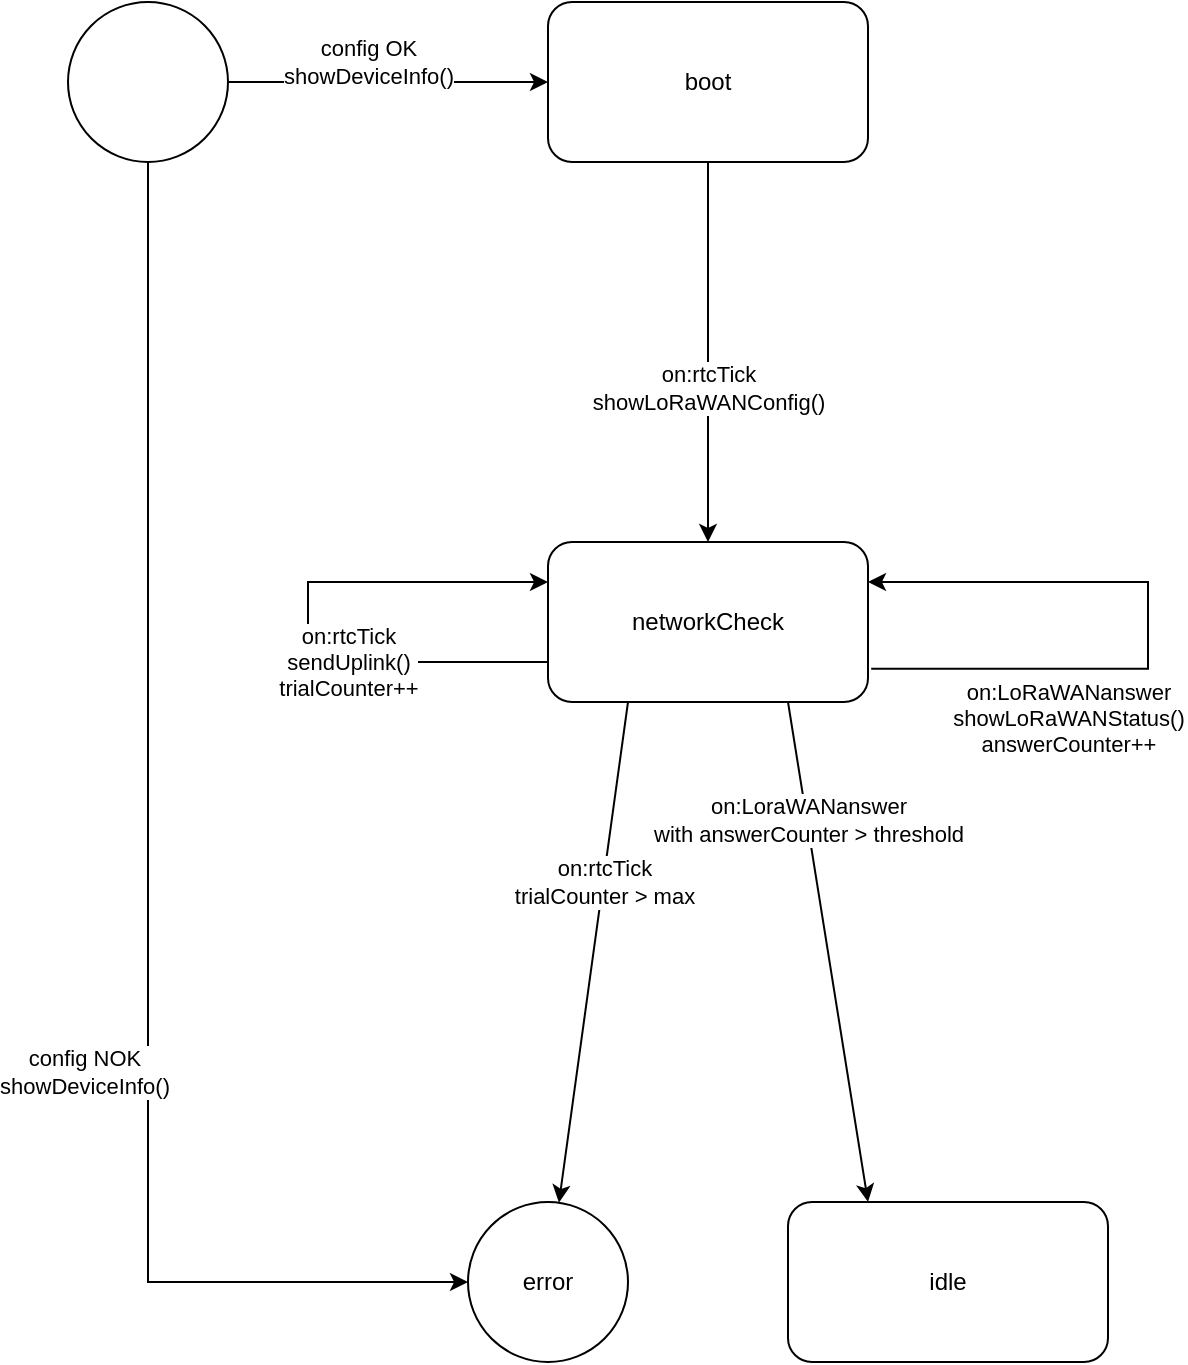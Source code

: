 <mxfile>
    <diagram name="Page-1" id="fZ25Gu6tJJV7xPzqpItU">
        <mxGraphModel dx="2168" dy="1161" grid="1" gridSize="10" guides="1" tooltips="1" connect="1" arrows="1" fold="1" page="1" pageScale="1" pageWidth="1169" pageHeight="827" math="0" shadow="0">
            <root>
                <mxCell id="0"/>
                <mxCell id="1" parent="0"/>
                <mxCell id="HZ2ZFBTA2w2IdbeZNzEM-9" style="edgeStyle=orthogonalEdgeStyle;rounded=0;orthogonalLoop=1;jettySize=auto;html=1;entryX=0.5;entryY=0;entryDx=0;entryDy=0;" parent="1" source="HZ2ZFBTA2w2IdbeZNzEM-1" target="HZ2ZFBTA2w2IdbeZNzEM-3" edge="1">
                    <mxGeometry relative="1" as="geometry"/>
                </mxCell>
                <mxCell id="HZ2ZFBTA2w2IdbeZNzEM-10" value="on:rtcTick&lt;br&gt;showLoRaWANConfig()" style="edgeLabel;html=1;align=center;verticalAlign=middle;resizable=0;points=[];" parent="HZ2ZFBTA2w2IdbeZNzEM-9" vertex="1" connectable="0">
                    <mxGeometry x="0.182" relative="1" as="geometry">
                        <mxPoint as="offset"/>
                    </mxGeometry>
                </mxCell>
                <mxCell id="HZ2ZFBTA2w2IdbeZNzEM-1" value="boot" style="rounded=1;whiteSpace=wrap;html=1;" parent="1" vertex="1">
                    <mxGeometry x="480" y="80" width="160" height="80" as="geometry"/>
                </mxCell>
                <mxCell id="HZ2ZFBTA2w2IdbeZNzEM-7" style="edgeStyle=orthogonalEdgeStyle;rounded=0;orthogonalLoop=1;jettySize=auto;html=1;entryX=0;entryY=0.5;entryDx=0;entryDy=0;" parent="1" source="HZ2ZFBTA2w2IdbeZNzEM-2" target="HZ2ZFBTA2w2IdbeZNzEM-1" edge="1">
                    <mxGeometry relative="1" as="geometry"/>
                </mxCell>
                <mxCell id="HZ2ZFBTA2w2IdbeZNzEM-8" value="config OK&lt;br&gt;showDeviceInfo()" style="edgeLabel;html=1;align=center;verticalAlign=middle;resizable=0;points=[];" parent="HZ2ZFBTA2w2IdbeZNzEM-7" vertex="1" connectable="0">
                    <mxGeometry x="0.287" y="1" relative="1" as="geometry">
                        <mxPoint x="-33" y="-9" as="offset"/>
                    </mxGeometry>
                </mxCell>
                <mxCell id="HZ2ZFBTA2w2IdbeZNzEM-2" value="" style="ellipse;whiteSpace=wrap;html=1;aspect=fixed;" parent="1" vertex="1">
                    <mxGeometry x="240" y="80" width="80" height="80" as="geometry"/>
                </mxCell>
                <mxCell id="HZ2ZFBTA2w2IdbeZNzEM-11" style="edgeStyle=orthogonalEdgeStyle;rounded=0;orthogonalLoop=1;jettySize=auto;html=1;entryX=1;entryY=0.25;entryDx=0;entryDy=0;exitX=1.01;exitY=0.792;exitDx=0;exitDy=0;exitPerimeter=0;" parent="1" source="HZ2ZFBTA2w2IdbeZNzEM-3" target="HZ2ZFBTA2w2IdbeZNzEM-3" edge="1">
                    <mxGeometry relative="1" as="geometry">
                        <mxPoint x="560" y="550" as="targetPoint"/>
                        <Array as="points">
                            <mxPoint x="780" y="413"/>
                            <mxPoint x="780" y="370"/>
                        </Array>
                    </mxGeometry>
                </mxCell>
                <mxCell id="HZ2ZFBTA2w2IdbeZNzEM-12" value="on:LoRaWANanswer&lt;br&gt;showLoRaWANStatus()&lt;br&gt;answerCounter++" style="edgeLabel;html=1;align=center;verticalAlign=middle;resizable=0;points=[];" parent="HZ2ZFBTA2w2IdbeZNzEM-11" vertex="1" connectable="0">
                    <mxGeometry x="-0.754" y="1" relative="1" as="geometry">
                        <mxPoint x="59" y="25" as="offset"/>
                    </mxGeometry>
                </mxCell>
                <mxCell id="HZ2ZFBTA2w2IdbeZNzEM-16" value="" style="edgeStyle=orthogonalEdgeStyle;rounded=0;orthogonalLoop=1;jettySize=auto;html=1;exitX=0;exitY=0.75;exitDx=0;exitDy=0;entryX=0;entryY=0.25;entryDx=0;entryDy=0;" parent="1" source="HZ2ZFBTA2w2IdbeZNzEM-3" target="HZ2ZFBTA2w2IdbeZNzEM-3" edge="1">
                    <mxGeometry relative="1" as="geometry">
                        <Array as="points">
                            <mxPoint x="360" y="410"/>
                            <mxPoint x="360" y="370"/>
                        </Array>
                    </mxGeometry>
                </mxCell>
                <mxCell id="HZ2ZFBTA2w2IdbeZNzEM-17" value="on:rtcTick&lt;br&gt;sendUplink()&lt;br&gt;trialCounter++" style="edgeLabel;html=1;align=center;verticalAlign=middle;resizable=0;points=[];" parent="HZ2ZFBTA2w2IdbeZNzEM-16" vertex="1" connectable="0">
                    <mxGeometry x="-0.283" relative="1" as="geometry">
                        <mxPoint as="offset"/>
                    </mxGeometry>
                </mxCell>
                <mxCell id="HZ2ZFBTA2w2IdbeZNzEM-20" style="rounded=0;orthogonalLoop=1;jettySize=auto;html=1;exitX=0.75;exitY=1;exitDx=0;exitDy=0;entryX=0.25;entryY=0;entryDx=0;entryDy=0;" parent="1" source="HZ2ZFBTA2w2IdbeZNzEM-3" target="HZ2ZFBTA2w2IdbeZNzEM-5" edge="1">
                    <mxGeometry relative="1" as="geometry"/>
                </mxCell>
                <mxCell id="HZ2ZFBTA2w2IdbeZNzEM-21" value="on:LoraWANanswer &lt;br&gt;with answerCounter &amp;gt; threshold" style="edgeLabel;html=1;align=center;verticalAlign=middle;resizable=0;points=[];" parent="HZ2ZFBTA2w2IdbeZNzEM-20" vertex="1" connectable="0">
                    <mxGeometry x="-0.53" relative="1" as="geometry">
                        <mxPoint as="offset"/>
                    </mxGeometry>
                </mxCell>
                <mxCell id="HZ2ZFBTA2w2IdbeZNzEM-3" value="networkCheck" style="rounded=1;whiteSpace=wrap;html=1;" parent="1" vertex="1">
                    <mxGeometry x="480" y="350" width="160" height="80" as="geometry"/>
                </mxCell>
                <mxCell id="HZ2ZFBTA2w2IdbeZNzEM-5" value="idle" style="rounded=1;whiteSpace=wrap;html=1;" parent="1" vertex="1">
                    <mxGeometry x="600" y="680" width="160" height="80" as="geometry"/>
                </mxCell>
                <mxCell id="HZ2ZFBTA2w2IdbeZNzEM-6" value="error" style="ellipse;whiteSpace=wrap;html=1;aspect=fixed;" parent="1" vertex="1">
                    <mxGeometry x="440" y="680" width="80" height="80" as="geometry"/>
                </mxCell>
                <mxCell id="HZ2ZFBTA2w2IdbeZNzEM-18" value="" style="rounded=0;orthogonalLoop=1;jettySize=auto;html=1;exitX=0.25;exitY=1;exitDx=0;exitDy=0;" parent="1" source="HZ2ZFBTA2w2IdbeZNzEM-3" target="HZ2ZFBTA2w2IdbeZNzEM-6" edge="1">
                    <mxGeometry relative="1" as="geometry">
                        <mxPoint x="490" y="350" as="sourcePoint"/>
                        <mxPoint x="490" y="310" as="targetPoint"/>
                    </mxGeometry>
                </mxCell>
                <mxCell id="HZ2ZFBTA2w2IdbeZNzEM-19" value="on:rtcTick&lt;br&gt;trialCounter &amp;gt; max" style="edgeLabel;html=1;align=center;verticalAlign=middle;resizable=0;points=[];" parent="HZ2ZFBTA2w2IdbeZNzEM-18" vertex="1" connectable="0">
                    <mxGeometry x="-0.283" relative="1" as="geometry">
                        <mxPoint as="offset"/>
                    </mxGeometry>
                </mxCell>
                <mxCell id="2" style="edgeStyle=orthogonalEdgeStyle;rounded=0;orthogonalLoop=1;jettySize=auto;html=1;entryX=0;entryY=0.5;entryDx=0;entryDy=0;exitX=0.5;exitY=1;exitDx=0;exitDy=0;" edge="1" parent="1" source="HZ2ZFBTA2w2IdbeZNzEM-2" target="HZ2ZFBTA2w2IdbeZNzEM-6">
                    <mxGeometry relative="1" as="geometry">
                        <mxPoint x="330" y="130" as="sourcePoint"/>
                        <mxPoint x="490" y="130" as="targetPoint"/>
                    </mxGeometry>
                </mxCell>
                <mxCell id="3" value="config NOK&lt;br&gt;showDeviceInfo()" style="edgeLabel;html=1;align=center;verticalAlign=middle;resizable=0;points=[];" vertex="1" connectable="0" parent="2">
                    <mxGeometry x="0.287" y="1" relative="1" as="geometry">
                        <mxPoint x="-33" y="-9" as="offset"/>
                    </mxGeometry>
                </mxCell>
            </root>
        </mxGraphModel>
    </diagram>
</mxfile>